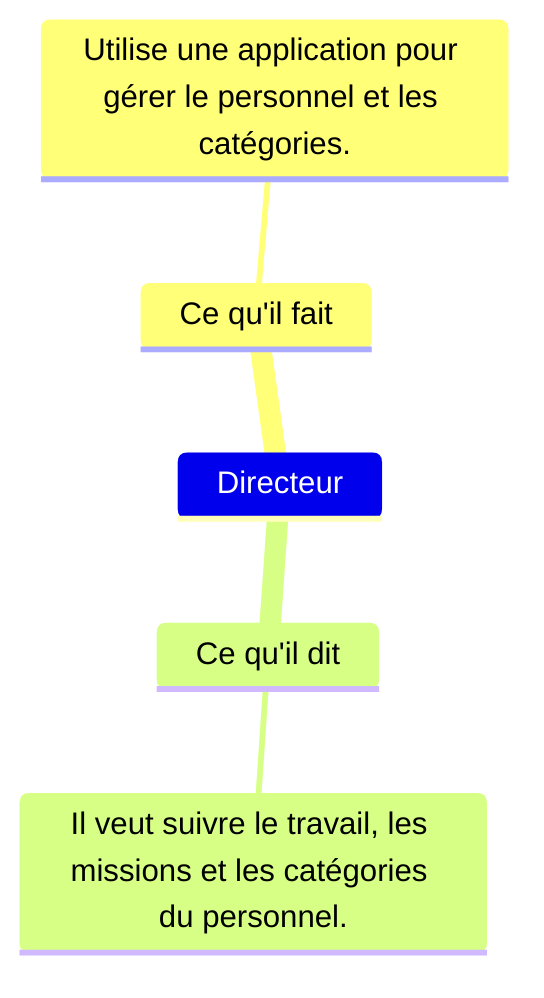 %% @config(../mindmap-config.json)
mindmap
    Directeur
        Ce qu'il fait
            Utilise une application pour gérer le personnel et les catégories.
        Ce qu'il dit
            Il veut suivre le travail, les missions et les catégories du personnel.